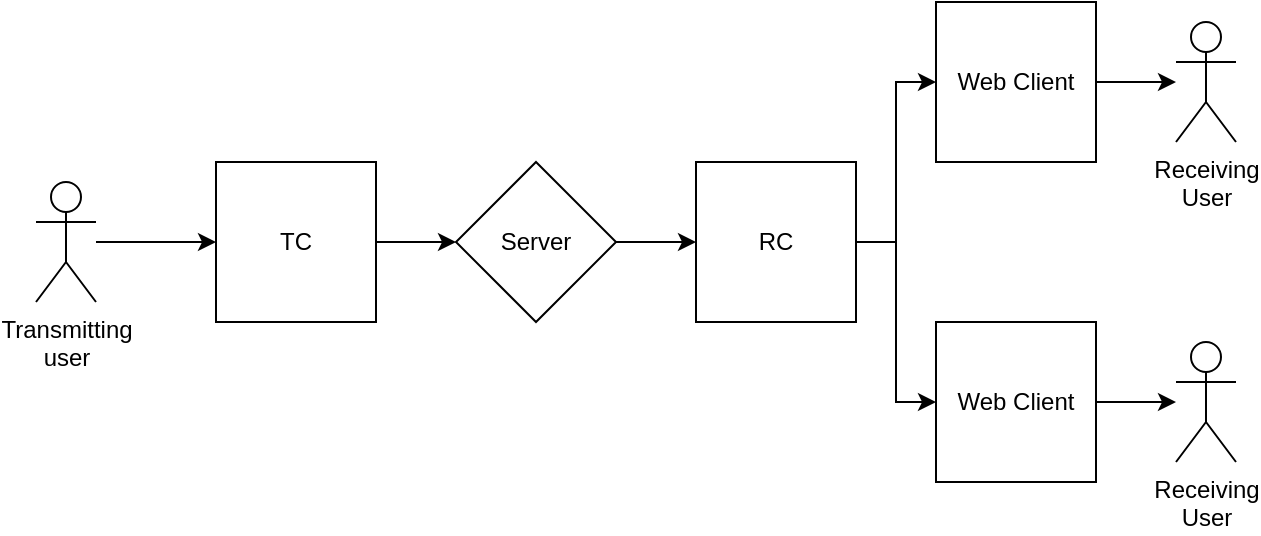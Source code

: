 <mxfile version="27.0.9">
  <diagram name="Page-1" id="xazrkXuz-rSbIV8spxI4">
    <mxGraphModel dx="992" dy="520" grid="1" gridSize="10" guides="1" tooltips="1" connect="1" arrows="1" fold="1" page="1" pageScale="1" pageWidth="850" pageHeight="1100" math="0" shadow="0" adaptiveColors="none">
      <root>
        <mxCell id="0" />
        <mxCell id="1" parent="0" />
        <mxCell id="dQbaU62sYQBld1s9KoOa-9" value="" style="edgeStyle=orthogonalEdgeStyle;rounded=0;orthogonalLoop=1;jettySize=auto;html=1;" edge="1" parent="1" source="dQbaU62sYQBld1s9KoOa-1" target="dQbaU62sYQBld1s9KoOa-4">
          <mxGeometry relative="1" as="geometry" />
        </mxCell>
        <mxCell id="dQbaU62sYQBld1s9KoOa-1" value="Transmitting&lt;div&gt;user&lt;/div&gt;" style="shape=umlActor;verticalLabelPosition=bottom;verticalAlign=top;html=1;outlineConnect=0;" vertex="1" parent="1">
          <mxGeometry x="70" y="170" width="30" height="60" as="geometry" />
        </mxCell>
        <mxCell id="dQbaU62sYQBld1s9KoOa-7" value="" style="edgeStyle=orthogonalEdgeStyle;rounded=0;orthogonalLoop=1;jettySize=auto;html=1;" edge="1" parent="1" source="dQbaU62sYQBld1s9KoOa-4" target="dQbaU62sYQBld1s9KoOa-6">
          <mxGeometry relative="1" as="geometry" />
        </mxCell>
        <mxCell id="dQbaU62sYQBld1s9KoOa-4" value="TC" style="whiteSpace=wrap;html=1;aspect=fixed;" vertex="1" parent="1">
          <mxGeometry x="160" y="160" width="80" height="80" as="geometry" />
        </mxCell>
        <mxCell id="dQbaU62sYQBld1s9KoOa-11" value="" style="edgeStyle=orthogonalEdgeStyle;rounded=0;orthogonalLoop=1;jettySize=auto;html=1;" edge="1" parent="1" source="dQbaU62sYQBld1s9KoOa-5" target="dQbaU62sYQBld1s9KoOa-10">
          <mxGeometry relative="1" as="geometry" />
        </mxCell>
        <mxCell id="dQbaU62sYQBld1s9KoOa-13" style="edgeStyle=orthogonalEdgeStyle;rounded=0;orthogonalLoop=1;jettySize=auto;html=1;entryX=0;entryY=0.5;entryDx=0;entryDy=0;" edge="1" parent="1" source="dQbaU62sYQBld1s9KoOa-5" target="dQbaU62sYQBld1s9KoOa-12">
          <mxGeometry relative="1" as="geometry" />
        </mxCell>
        <mxCell id="dQbaU62sYQBld1s9KoOa-5" value="RC" style="whiteSpace=wrap;html=1;aspect=fixed;" vertex="1" parent="1">
          <mxGeometry x="400" y="160" width="80" height="80" as="geometry" />
        </mxCell>
        <mxCell id="dQbaU62sYQBld1s9KoOa-8" value="" style="edgeStyle=orthogonalEdgeStyle;rounded=0;orthogonalLoop=1;jettySize=auto;html=1;" edge="1" parent="1" source="dQbaU62sYQBld1s9KoOa-6" target="dQbaU62sYQBld1s9KoOa-5">
          <mxGeometry relative="1" as="geometry" />
        </mxCell>
        <mxCell id="dQbaU62sYQBld1s9KoOa-6" value="Server" style="rhombus;whiteSpace=wrap;html=1;" vertex="1" parent="1">
          <mxGeometry x="280" y="160" width="80" height="80" as="geometry" />
        </mxCell>
        <mxCell id="dQbaU62sYQBld1s9KoOa-15" value="" style="edgeStyle=orthogonalEdgeStyle;rounded=0;orthogonalLoop=1;jettySize=auto;html=1;" edge="1" parent="1" source="dQbaU62sYQBld1s9KoOa-10" target="dQbaU62sYQBld1s9KoOa-14">
          <mxGeometry relative="1" as="geometry" />
        </mxCell>
        <mxCell id="dQbaU62sYQBld1s9KoOa-10" value="Web Client" style="whiteSpace=wrap;html=1;aspect=fixed;" vertex="1" parent="1">
          <mxGeometry x="520" y="80" width="80" height="80" as="geometry" />
        </mxCell>
        <mxCell id="dQbaU62sYQBld1s9KoOa-17" value="" style="edgeStyle=orthogonalEdgeStyle;rounded=0;orthogonalLoop=1;jettySize=auto;html=1;" edge="1" parent="1" source="dQbaU62sYQBld1s9KoOa-12" target="dQbaU62sYQBld1s9KoOa-16">
          <mxGeometry relative="1" as="geometry" />
        </mxCell>
        <mxCell id="dQbaU62sYQBld1s9KoOa-12" value="Web Client" style="whiteSpace=wrap;html=1;aspect=fixed;" vertex="1" parent="1">
          <mxGeometry x="520" y="240" width="80" height="80" as="geometry" />
        </mxCell>
        <mxCell id="dQbaU62sYQBld1s9KoOa-14" value="Receiving&lt;div&gt;User&lt;/div&gt;" style="shape=umlActor;verticalLabelPosition=bottom;verticalAlign=top;html=1;outlineConnect=0;" vertex="1" parent="1">
          <mxGeometry x="640" y="90" width="30" height="60" as="geometry" />
        </mxCell>
        <mxCell id="dQbaU62sYQBld1s9KoOa-16" value="Receiving&lt;div&gt;User&lt;/div&gt;" style="shape=umlActor;verticalLabelPosition=bottom;verticalAlign=top;html=1;outlineConnect=0;" vertex="1" parent="1">
          <mxGeometry x="640" y="250" width="30" height="60" as="geometry" />
        </mxCell>
      </root>
    </mxGraphModel>
  </diagram>
</mxfile>

